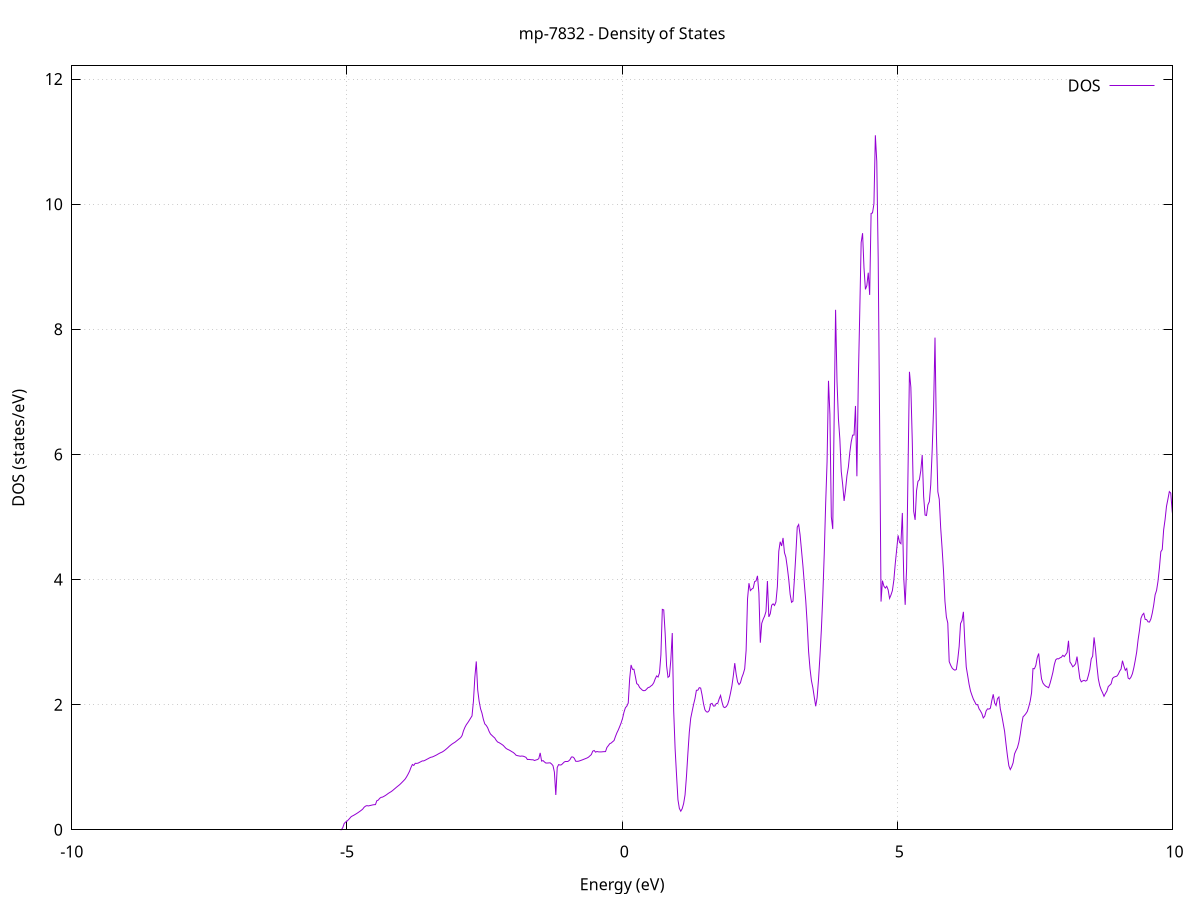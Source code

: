 set title 'mp-7832 - Density of States'
set xlabel 'Energy (eV)'
set ylabel 'DOS (states/eV)'
set grid
set xrange [-10:10]
set yrange [0:12.211]
set xzeroaxis lt -1
set terminal png size 800,600
set output 'mp-7832_dos_gnuplot.png'
plot '-' using 1:2 with lines title 'DOS'
-32.610600 0.000000
-32.584800 0.000000
-32.559000 0.000000
-32.533200 0.000000
-32.507400 0.000000
-32.481600 0.000000
-32.455800 0.000000
-32.430000 0.000000
-32.404200 0.000000
-32.378400 0.000000
-32.352600 0.000000
-32.326800 0.000000
-32.300900 0.000000
-32.275100 0.000000
-32.249300 0.000000
-32.223500 0.000000
-32.197700 0.000000
-32.171900 0.000000
-32.146100 0.000000
-32.120300 0.000000
-32.094500 0.000000
-32.068700 0.000000
-32.042900 0.000000
-32.017100 0.000000
-31.991300 0.000000
-31.965500 0.000000
-31.939700 0.000000
-31.913900 0.000000
-31.888100 0.000000
-31.862300 0.000000
-31.836400 0.000000
-31.810600 0.000000
-31.784800 0.000000
-31.759000 0.000000
-31.733200 0.000000
-31.707400 0.000000
-31.681600 0.000000
-31.655800 0.000000
-31.630000 0.000000
-31.604200 0.000000
-31.578400 0.000000
-31.552600 0.000000
-31.526800 0.000000
-31.501000 0.000000
-31.475200 0.000000
-31.449400 0.000000
-31.423600 0.000000
-31.397800 0.000000
-31.371900 0.000000
-31.346100 0.000000
-31.320300 0.000000
-31.294500 0.000000
-31.268700 0.000000
-31.242900 0.000000
-31.217100 0.000000
-31.191300 0.000000
-31.165500 0.000000
-31.139700 0.000000
-31.113900 0.000000
-31.088100 0.000000
-31.062300 0.000000
-31.036500 0.000000
-31.010700 0.000000
-30.984900 0.000000
-30.959100 0.000000
-30.933300 0.000000
-30.907500 0.000000
-30.881600 0.000000
-30.855800 0.000000
-30.830000 0.000000
-30.804200 0.000000
-30.778400 0.000000
-30.752600 0.000000
-30.726800 0.000000
-30.701000 0.000000
-30.675200 0.000000
-30.649400 0.000000
-30.623600 0.000000
-30.597800 0.000000
-30.572000 0.000000
-30.546200 0.000000
-30.520400 0.000000
-30.494600 0.000000
-30.468800 0.000000
-30.443000 0.000000
-30.417100 0.000000
-30.391300 0.000000
-30.365500 0.000000
-30.339700 0.000000
-30.313900 0.000000
-30.288100 0.000000
-30.262300 1.275200
-30.236500 8.043800
-30.210700 19.787100
-30.184900 53.174400
-30.159100 44.270900
-30.133300 32.293400
-30.107500 29.668900
-30.081700 30.705300
-30.055900 24.231200
-30.030100 15.321700
-30.004300 19.024000
-29.978500 18.963200
-29.952600 20.141800
-29.926800 20.741100
-29.901000 28.438900
-29.875200 27.220300
-29.849400 25.621400
-29.823600 40.184400
-29.797800 30.275600
-29.772000 31.584700
-29.746200 44.338800
-29.720400 42.135200
-29.694600 35.452100
-29.668800 31.538500
-29.643000 40.982300
-29.617200 39.450000
-29.591400 54.500700
-29.565600 51.320700
-29.539800 37.142100
-29.514000 22.270800
-29.488100 22.275100
-29.462300 0.000000
-29.436500 0.000000
-29.410700 0.000000
-29.384900 0.000000
-29.359100 0.000000
-29.333300 0.000000
-29.307500 0.000000
-29.281700 0.000000
-29.255900 0.000000
-29.230100 0.000000
-29.204300 0.000000
-29.178500 0.000000
-29.152700 0.000000
-29.126900 0.000000
-29.101100 0.000000
-29.075300 0.000000
-29.049500 0.000000
-29.023700 0.000000
-28.997800 0.000000
-28.972000 0.000000
-28.946200 0.000000
-28.920400 0.000000
-28.894600 0.000000
-28.868800 0.000000
-28.843000 0.000000
-28.817200 0.000000
-28.791400 0.000000
-28.765600 0.000000
-28.739800 0.000000
-28.714000 0.000000
-28.688200 0.000000
-28.662400 0.000000
-28.636600 0.000000
-28.610800 0.000000
-28.585000 0.000000
-28.559200 0.000000
-28.533300 0.000000
-28.507500 0.000000
-28.481700 0.000000
-28.455900 0.000000
-28.430100 0.000000
-28.404300 0.000000
-28.378500 0.000000
-28.352700 0.000000
-28.326900 0.000000
-28.301100 0.000000
-28.275300 0.000000
-28.249500 0.000000
-28.223700 0.000000
-28.197900 0.000000
-28.172100 0.000000
-28.146300 0.000000
-28.120500 0.000000
-28.094700 0.000000
-28.068800 0.000000
-28.043000 0.000000
-28.017200 0.000000
-27.991400 0.000000
-27.965600 0.000000
-27.939800 0.000000
-27.914000 0.000000
-27.888200 0.000000
-27.862400 0.000000
-27.836600 0.000000
-27.810800 0.000000
-27.785000 0.000000
-27.759200 0.000000
-27.733400 0.000000
-27.707600 0.000000
-27.681800 0.000000
-27.656000 0.000000
-27.630200 0.000000
-27.604400 0.000000
-27.578500 0.000000
-27.552700 0.000000
-27.526900 0.000000
-27.501100 0.000000
-27.475300 0.000000
-27.449500 0.000000
-27.423700 0.000000
-27.397900 0.000000
-27.372100 0.000000
-27.346300 0.000000
-27.320500 0.000000
-27.294700 0.000000
-27.268900 0.000000
-27.243100 0.000000
-27.217300 0.000000
-27.191500 0.000000
-27.165700 0.000000
-27.139900 0.000000
-27.114000 0.000000
-27.088200 0.000000
-27.062400 0.000000
-27.036600 0.000000
-27.010800 0.000000
-26.985000 0.000000
-26.959200 0.000000
-26.933400 0.000000
-26.907600 0.000000
-26.881800 0.000000
-26.856000 0.000000
-26.830200 0.000000
-26.804400 0.000000
-26.778600 0.000000
-26.752800 0.000000
-26.727000 0.000000
-26.701200 0.000000
-26.675400 0.000000
-26.649500 0.000000
-26.623700 0.000000
-26.597900 0.000000
-26.572100 0.000000
-26.546300 0.000000
-26.520500 0.000000
-26.494700 0.000000
-26.468900 0.000000
-26.443100 0.000000
-26.417300 0.000000
-26.391500 0.000000
-26.365700 0.000000
-26.339900 0.000000
-26.314100 0.000000
-26.288300 0.000000
-26.262500 0.000000
-26.236700 0.000000
-26.210900 0.000000
-26.185100 0.000000
-26.159200 0.000000
-26.133400 0.000000
-26.107600 0.000000
-26.081800 0.000000
-26.056000 0.000000
-26.030200 0.000000
-26.004400 0.000000
-25.978600 0.000000
-25.952800 0.000000
-25.927000 0.000000
-25.901200 0.000000
-25.875400 0.000000
-25.849600 0.000000
-25.823800 0.000000
-25.798000 0.000000
-25.772200 0.000000
-25.746400 0.000000
-25.720600 0.000000
-25.694700 0.000000
-25.668900 0.000000
-25.643100 0.000000
-25.617300 0.000000
-25.591500 0.000000
-25.565700 0.000000
-25.539900 0.000000
-25.514100 0.000000
-25.488300 0.000000
-25.462500 0.000000
-25.436700 0.000000
-25.410900 0.000000
-25.385100 0.000000
-25.359300 0.000000
-25.333500 0.000000
-25.307700 0.000000
-25.281900 0.000000
-25.256100 0.000000
-25.230200 0.000000
-25.204400 0.000000
-25.178600 0.000000
-25.152800 0.000000
-25.127000 0.000000
-25.101200 0.000000
-25.075400 0.000000
-25.049600 0.000000
-25.023800 0.000000
-24.998000 0.000000
-24.972200 0.000000
-24.946400 0.000000
-24.920600 0.000000
-24.894800 0.000000
-24.869000 0.000000
-24.843200 0.000000
-24.817400 0.000000
-24.791600 0.000000
-24.765800 0.000000
-24.739900 0.000000
-24.714100 0.000000
-24.688300 0.000000
-24.662500 0.000000
-24.636700 0.000000
-24.610900 0.000000
-24.585100 0.000000
-24.559300 0.000000
-24.533500 0.000000
-24.507700 0.000000
-24.481900 0.000000
-24.456100 0.000000
-24.430300 0.000000
-24.404500 0.000000
-24.378700 0.000000
-24.352900 0.000000
-24.327100 0.000000
-24.301300 0.000000
-24.275400 0.000000
-24.249600 0.000000
-24.223800 0.000000
-24.198000 0.000000
-24.172200 0.000000
-24.146400 0.000000
-24.120600 0.000000
-24.094800 0.000000
-24.069000 0.000000
-24.043200 0.000000
-24.017400 0.000000
-23.991600 0.000000
-23.965800 0.000000
-23.940000 0.000000
-23.914200 0.000000
-23.888400 0.000000
-23.862600 0.000000
-23.836800 0.000000
-23.810900 0.000000
-23.785100 0.000000
-23.759300 0.000000
-23.733500 0.000000
-23.707700 0.000000
-23.681900 0.000000
-23.656100 0.000000
-23.630300 0.000000
-23.604500 0.000000
-23.578700 0.000000
-23.552900 0.000000
-23.527100 0.000000
-23.501300 0.000000
-23.475500 0.000000
-23.449700 0.000000
-23.423900 0.000000
-23.398100 0.000000
-23.372300 0.000000
-23.346500 0.000000
-23.320600 0.000000
-23.294800 0.000000
-23.269000 0.000000
-23.243200 0.000000
-23.217400 0.000000
-23.191600 0.000000
-23.165800 0.000000
-23.140000 0.000000
-23.114200 0.000000
-23.088400 0.000000
-23.062600 0.000000
-23.036800 0.000000
-23.011000 0.000000
-22.985200 0.000000
-22.959400 0.000000
-22.933600 0.000000
-22.907800 0.000000
-22.882000 0.000000
-22.856100 0.000000
-22.830300 0.000000
-22.804500 0.000000
-22.778700 0.000000
-22.752900 0.000000
-22.727100 0.000000
-22.701300 0.000000
-22.675500 0.000000
-22.649700 0.000000
-22.623900 0.000000
-22.598100 0.000000
-22.572300 0.000000
-22.546500 0.000000
-22.520700 0.000000
-22.494900 0.000000
-22.469100 0.000000
-22.443300 0.000000
-22.417500 0.000000
-22.391600 0.000000
-22.365800 0.000000
-22.340000 0.000000
-22.314200 0.000000
-22.288400 0.000000
-22.262600 0.000000
-22.236800 0.000000
-22.211000 0.000000
-22.185200 0.000000
-22.159400 0.000000
-22.133600 0.000000
-22.107800 0.000000
-22.082000 0.000000
-22.056200 0.000000
-22.030400 0.000000
-22.004600 0.000000
-21.978800 0.000000
-21.953000 0.000000
-21.927200 0.000000
-21.901300 0.000000
-21.875500 0.000000
-21.849700 0.000000
-21.823900 0.000000
-21.798100 0.000000
-21.772300 0.000000
-21.746500 0.000000
-21.720700 0.000000
-21.694900 0.000000
-21.669100 0.000000
-21.643300 0.000000
-21.617500 0.000000
-21.591700 0.000000
-21.565900 0.000000
-21.540100 0.000000
-21.514300 0.000000
-21.488500 0.000000
-21.462700 0.000000
-21.436800 0.000000
-21.411000 0.000000
-21.385200 0.000000
-21.359400 0.000000
-21.333600 0.000000
-21.307800 0.000000
-21.282000 0.000000
-21.256200 0.000000
-21.230400 0.000000
-21.204600 0.000000
-21.178800 0.000000
-21.153000 0.000000
-21.127200 0.000000
-21.101400 0.000000
-21.075600 0.000000
-21.049800 0.000000
-21.024000 0.000000
-20.998200 0.000000
-20.972300 0.000000
-20.946500 0.000000
-20.920700 0.000000
-20.894900 0.000000
-20.869100 0.000000
-20.843300 0.000000
-20.817500 0.000000
-20.791700 0.000000
-20.765900 0.000000
-20.740100 0.000000
-20.714300 0.000000
-20.688500 0.000000
-20.662700 0.000000
-20.636900 0.000000
-20.611100 0.000000
-20.585300 0.000000
-20.559500 0.000000
-20.533700 0.000000
-20.507900 0.000000
-20.482000 0.000000
-20.456200 0.000000
-20.430400 0.000000
-20.404600 0.000000
-20.378800 0.000000
-20.353000 0.000000
-20.327200 0.000000
-20.301400 0.000000
-20.275600 0.000000
-20.249800 0.000000
-20.224000 0.000000
-20.198200 0.000000
-20.172400 0.000000
-20.146600 0.000000
-20.120800 0.000000
-20.095000 0.000000
-20.069200 0.000000
-20.043400 0.000000
-20.017500 0.000000
-19.991700 0.000000
-19.965900 0.000000
-19.940100 0.000000
-19.914300 0.000000
-19.888500 0.000000
-19.862700 0.000000
-19.836900 0.000000
-19.811100 0.000000
-19.785300 0.000000
-19.759500 0.000000
-19.733700 0.000000
-19.707900 0.000000
-19.682100 0.000000
-19.656300 0.000000
-19.630500 0.000000
-19.604700 0.000000
-19.578900 0.000000
-19.553000 0.000000
-19.527200 0.000000
-19.501400 0.000000
-19.475600 0.000000
-19.449800 0.000000
-19.424000 0.000000
-19.398200 0.000000
-19.372400 0.000000
-19.346600 0.000000
-19.320800 0.000000
-19.295000 0.000000
-19.269200 0.000000
-19.243400 0.000000
-19.217600 0.000000
-19.191800 0.000000
-19.166000 0.000000
-19.140200 0.000000
-19.114400 0.000000
-19.088600 0.000000
-19.062700 0.000000
-19.036900 0.000000
-19.011100 0.000000
-18.985300 0.000000
-18.959500 0.000000
-18.933700 0.000000
-18.907900 0.000000
-18.882100 0.000000
-18.856300 0.000000
-18.830500 0.000000
-18.804700 0.000000
-18.778900 0.000000
-18.753100 0.000000
-18.727300 0.000000
-18.701500 0.000000
-18.675700 0.000000
-18.649900 0.000000
-18.624100 0.000000
-18.598200 0.000000
-18.572400 0.000000
-18.546600 0.000000
-18.520800 0.000000
-18.495000 0.000000
-18.469200 0.000000
-18.443400 0.000000
-18.417600 0.000000
-18.391800 0.000000
-18.366000 0.000000
-18.340200 0.000000
-18.314400 0.000000
-18.288600 0.000000
-18.262800 0.000000
-18.237000 0.000000
-18.211200 0.000000
-18.185400 0.000000
-18.159600 0.000000
-18.133700 0.000000
-18.107900 0.000000
-18.082100 0.000000
-18.056300 0.000000
-18.030500 0.000000
-18.004700 0.000000
-17.978900 0.000000
-17.953100 0.000000
-17.927300 0.000000
-17.901500 0.000000
-17.875700 0.000000
-17.849900 0.000000
-17.824100 0.000000
-17.798300 0.000000
-17.772500 0.000000
-17.746700 0.000000
-17.720900 0.000000
-17.695100 0.000000
-17.669300 0.000000
-17.643400 0.000000
-17.617600 0.000000
-17.591800 0.000000
-17.566000 0.000000
-17.540200 0.000000
-17.514400 0.000000
-17.488600 0.000000
-17.462800 0.000000
-17.437000 0.000000
-17.411200 0.000000
-17.385400 0.000000
-17.359600 0.000000
-17.333800 0.000000
-17.308000 0.000000
-17.282200 0.000000
-17.256400 0.000000
-17.230600 0.000000
-17.204800 0.000000
-17.178900 0.000000
-17.153100 0.000000
-17.127300 0.000000
-17.101500 0.000000
-17.075700 0.000000
-17.049900 0.000000
-17.024100 0.000000
-16.998300 0.000000
-16.972500 0.000000
-16.946700 0.000000
-16.920900 0.000000
-16.895100 0.000000
-16.869300 0.000000
-16.843500 0.000000
-16.817700 0.000000
-16.791900 0.000000
-16.766100 0.000000
-16.740300 0.000000
-16.714400 0.000000
-16.688600 0.000000
-16.662800 0.000000
-16.637000 0.000000
-16.611200 0.000000
-16.585400 0.000000
-16.559600 0.000000
-16.533800 0.000000
-16.508000 0.000000
-16.482200 0.000000
-16.456400 0.000000
-16.430600 0.000000
-16.404800 0.000000
-16.379000 0.000000
-16.353200 0.000000
-16.327400 0.000000
-16.301600 0.000000
-16.275800 0.000000
-16.250000 0.000000
-16.224100 0.000000
-16.198300 0.000000
-16.172500 0.000000
-16.146700 0.000000
-16.120900 0.000000
-16.095100 0.000000
-16.069300 0.000000
-16.043500 0.000000
-16.017700 0.000000
-15.991900 0.000000
-15.966100 0.000000
-15.940300 0.000000
-15.914500 0.000000
-15.888700 0.000000
-15.862900 0.000000
-15.837100 0.000000
-15.811300 0.000000
-15.785500 0.000000
-15.759600 0.000000
-15.733800 0.000000
-15.708000 0.000000
-15.682200 0.000000
-15.656400 0.000000
-15.630600 0.000000
-15.604800 0.000000
-15.579000 0.000000
-15.553200 0.000000
-15.527400 0.000000
-15.501600 0.000000
-15.475800 0.000000
-15.450000 0.000000
-15.424200 0.000000
-15.398400 0.000000
-15.372600 0.000000
-15.346800 0.000000
-15.321000 0.000000
-15.295100 0.000000
-15.269300 0.000000
-15.243500 0.000000
-15.217700 0.000000
-15.191900 0.000000
-15.166100 0.000000
-15.140300 0.000000
-15.114500 0.000000
-15.088700 0.000000
-15.062900 0.000000
-15.037100 0.000000
-15.011300 0.000000
-14.985500 0.000000
-14.959700 0.000000
-14.933900 0.000000
-14.908100 0.000000
-14.882300 0.000000
-14.856500 0.000000
-14.830600 0.000000
-14.804800 0.000000
-14.779000 0.000000
-14.753200 0.000000
-14.727400 0.000000
-14.701600 0.000000
-14.675800 0.000000
-14.650000 0.000000
-14.624200 0.000000
-14.598400 0.000000
-14.572600 0.000000
-14.546800 0.000000
-14.521000 0.000000
-14.495200 0.000000
-14.469400 0.000000
-14.443600 0.000000
-14.417800 0.000000
-14.392000 0.000000
-14.366200 0.000000
-14.340300 0.000000
-14.314500 0.000000
-14.288700 0.000000
-14.262900 0.000000
-14.237100 0.000000
-14.211300 0.000000
-14.185500 0.000000
-14.159700 0.000000
-14.133900 0.000000
-14.108100 0.000000
-14.082300 0.000000
-14.056500 0.000000
-14.030700 0.000000
-14.004900 0.000000
-13.979100 0.000000
-13.953300 0.000000
-13.927500 0.000000
-13.901700 0.000000
-13.875800 0.000000
-13.850000 0.000000
-13.824200 0.000000
-13.798400 0.000000
-13.772600 0.000000
-13.746800 0.000000
-13.721000 0.000000
-13.695200 0.000000
-13.669400 0.000000
-13.643600 0.000000
-13.617800 0.000000
-13.592000 0.000000
-13.566200 0.000000
-13.540400 0.000000
-13.514600 0.000000
-13.488800 0.000000
-13.463000 0.000000
-13.437200 0.000000
-13.411300 0.000000
-13.385500 0.000000
-13.359700 0.000000
-13.333900 0.000000
-13.308100 0.000000
-13.282300 0.000000
-13.256500 0.000000
-13.230700 0.000000
-13.204900 0.000000
-13.179100 0.000000
-13.153300 0.000000
-13.127500 0.000000
-13.101700 0.000000
-13.075900 0.000000
-13.050100 0.000000
-13.024300 0.000000
-12.998500 0.000000
-12.972700 0.000000
-12.946900 0.000000
-12.921000 0.000000
-12.895200 0.000000
-12.869400 0.000000
-12.843600 0.000000
-12.817800 0.000000
-12.792000 0.000000
-12.766200 0.000000
-12.740400 0.000000
-12.714600 0.000000
-12.688800 0.000000
-12.663000 0.000000
-12.637200 0.000000
-12.611400 0.000000
-12.585600 0.000000
-12.559800 0.000000
-12.534000 0.000000
-12.508200 0.000000
-12.482400 0.000000
-12.456500 0.000000
-12.430700 0.000000
-12.404900 0.000000
-12.379100 0.000000
-12.353300 0.000000
-12.327500 0.000000
-12.301700 0.000000
-12.275900 0.000000
-12.250100 0.000000
-12.224300 0.000000
-12.198500 0.000000
-12.172700 0.000000
-12.146900 0.000000
-12.121100 0.000000
-12.095300 0.000000
-12.069500 0.000000
-12.043700 0.000000
-12.017900 0.000000
-11.992000 0.000000
-11.966200 0.000000
-11.940400 0.000000
-11.914600 0.000000
-11.888800 0.000000
-11.863000 0.000000
-11.837200 0.000000
-11.811400 0.000000
-11.785600 0.000000
-11.759800 0.000000
-11.734000 0.000000
-11.708200 0.000000
-11.682400 0.000000
-11.656600 0.000000
-11.630800 0.000000
-11.605000 0.000000
-11.579200 0.000000
-11.553400 0.000000
-11.527600 0.000000
-11.501700 0.000000
-11.475900 0.000000
-11.450100 0.000000
-11.424300 0.000000
-11.398500 0.000000
-11.372700 0.000000
-11.346900 0.000000
-11.321100 0.000000
-11.295300 0.000000
-11.269500 0.000000
-11.243700 0.000000
-11.217900 0.000000
-11.192100 0.000000
-11.166300 0.000000
-11.140500 0.000000
-11.114700 0.000000
-11.088900 0.000000
-11.063100 0.000000
-11.037200 0.000000
-11.011400 0.000000
-10.985600 0.000000
-10.959800 0.000000
-10.934000 0.000000
-10.908200 0.000000
-10.882400 0.000000
-10.856600 0.000000
-10.830800 0.000000
-10.805000 0.000000
-10.779200 0.000000
-10.753400 0.000000
-10.727600 0.000000
-10.701800 0.000000
-10.676000 0.000000
-10.650200 0.000000
-10.624400 0.000000
-10.598600 0.000000
-10.572700 0.000000
-10.546900 0.000000
-10.521100 0.000000
-10.495300 0.000000
-10.469500 0.000000
-10.443700 0.000000
-10.417900 0.000000
-10.392100 0.000000
-10.366300 0.000000
-10.340500 0.000000
-10.314700 0.000000
-10.288900 0.000000
-10.263100 0.000000
-10.237300 0.000000
-10.211500 0.000000
-10.185700 0.000000
-10.159900 0.000000
-10.134100 0.000000
-10.108300 0.000000
-10.082400 0.000000
-10.056600 0.000000
-10.030800 0.000000
-10.005000 0.000000
-9.979200 0.000000
-9.953400 0.000000
-9.927600 0.000000
-9.901800 0.000000
-9.876000 0.000000
-9.850200 0.000000
-9.824400 0.000000
-9.798600 0.000000
-9.772800 0.000000
-9.747000 0.000000
-9.721200 0.000000
-9.695400 0.000000
-9.669600 0.000000
-9.643800 0.000000
-9.617900 0.000000
-9.592100 0.000000
-9.566300 0.000000
-9.540500 0.000000
-9.514700 0.000000
-9.488900 0.000000
-9.463100 0.000000
-9.437300 0.000000
-9.411500 0.000000
-9.385700 0.000000
-9.359900 0.000000
-9.334100 0.000000
-9.308300 0.000000
-9.282500 0.000000
-9.256700 0.000000
-9.230900 0.000000
-9.205100 0.000000
-9.179300 0.000000
-9.153400 0.000000
-9.127600 0.000000
-9.101800 0.000000
-9.076000 0.000000
-9.050200 0.000000
-9.024400 0.000000
-8.998600 0.000000
-8.972800 0.000000
-8.947000 0.000000
-8.921200 0.000000
-8.895400 0.000000
-8.869600 0.000000
-8.843800 0.000000
-8.818000 0.000000
-8.792200 0.000000
-8.766400 0.000000
-8.740600 0.000000
-8.714800 0.000000
-8.689000 0.000000
-8.663100 0.000000
-8.637300 0.000000
-8.611500 0.000000
-8.585700 0.000000
-8.559900 0.000000
-8.534100 0.000000
-8.508300 0.000000
-8.482500 0.000000
-8.456700 0.000000
-8.430900 0.000000
-8.405100 0.000000
-8.379300 0.000000
-8.353500 0.000000
-8.327700 0.000000
-8.301900 0.000000
-8.276100 0.000000
-8.250300 0.000000
-8.224500 0.000000
-8.198600 0.000000
-8.172800 0.000000
-8.147000 0.000000
-8.121200 0.000000
-8.095400 0.000000
-8.069600 0.000000
-8.043800 0.000000
-8.018000 0.000000
-7.992200 0.000000
-7.966400 0.000000
-7.940600 0.000000
-7.914800 0.000000
-7.889000 0.000000
-7.863200 0.000000
-7.837400 0.000000
-7.811600 0.000000
-7.785800 0.000000
-7.760000 0.000000
-7.734100 0.000000
-7.708300 0.000000
-7.682500 0.000000
-7.656700 0.000000
-7.630900 0.000000
-7.605100 0.000000
-7.579300 0.000000
-7.553500 0.000000
-7.527700 0.000000
-7.501900 0.000000
-7.476100 0.000000
-7.450300 0.000000
-7.424500 0.000000
-7.398700 0.000000
-7.372900 0.000000
-7.347100 0.000000
-7.321300 0.000000
-7.295500 0.000000
-7.269700 0.000000
-7.243800 0.000000
-7.218000 0.000000
-7.192200 0.000000
-7.166400 0.000000
-7.140600 0.000000
-7.114800 0.000000
-7.089000 0.000000
-7.063200 0.000000
-7.037400 0.000000
-7.011600 0.000000
-6.985800 0.000000
-6.960000 0.000000
-6.934200 0.000000
-6.908400 0.000000
-6.882600 0.000000
-6.856800 0.000000
-6.831000 0.000000
-6.805200 0.000000
-6.779300 0.000000
-6.753500 0.000000
-6.727700 0.000000
-6.701900 0.000000
-6.676100 0.000000
-6.650300 0.000000
-6.624500 0.000000
-6.598700 0.000000
-6.572900 0.000000
-6.547100 0.000000
-6.521300 0.000000
-6.495500 0.000000
-6.469700 0.000000
-6.443900 0.000000
-6.418100 0.000000
-6.392300 0.000000
-6.366500 0.000000
-6.340700 0.000000
-6.314800 0.000000
-6.289000 0.000000
-6.263200 0.000000
-6.237400 0.000000
-6.211600 0.000000
-6.185800 0.000000
-6.160000 0.000000
-6.134200 0.000000
-6.108400 0.000000
-6.082600 0.000000
-6.056800 0.000000
-6.031000 0.000000
-6.005200 0.000000
-5.979400 0.000000
-5.953600 0.000000
-5.927800 0.000000
-5.902000 0.000000
-5.876200 0.000000
-5.850400 0.000000
-5.824500 0.000000
-5.798700 0.000000
-5.772900 0.000000
-5.747100 0.000000
-5.721300 0.000000
-5.695500 0.000000
-5.669700 0.000000
-5.643900 0.000000
-5.618100 0.000000
-5.592300 0.000000
-5.566500 0.000000
-5.540700 0.000000
-5.514900 0.000000
-5.489100 0.000000
-5.463300 0.000000
-5.437500 0.000000
-5.411700 0.000000
-5.385900 0.000000
-5.360000 0.000000
-5.334200 0.000000
-5.308400 0.000000
-5.282600 0.000000
-5.256800 0.000000
-5.231000 0.000000
-5.205200 0.000000
-5.179400 0.000000
-5.153600 0.000000
-5.127800 0.000000
-5.102000 0.000700
-5.076200 0.033800
-5.050400 0.100200
-5.024600 0.123700
-4.998800 0.138100
-4.973000 0.160600
-4.947200 0.185800
-4.921400 0.211300
-4.895500 0.223000
-4.869700 0.235500
-4.843900 0.248900
-4.818100 0.263000
-4.792300 0.278200
-4.766500 0.294200
-4.740700 0.311100
-4.714900 0.329300
-4.689100 0.359600
-4.663300 0.377700
-4.637500 0.386200
-4.611700 0.381200
-4.585900 0.386300
-4.560100 0.391600
-4.534300 0.397300
-4.508500 0.401100
-4.482700 0.402600
-4.456900 0.465100
-4.431100 0.474300
-4.405200 0.502700
-4.379400 0.518500
-4.353600 0.522400
-4.327800 0.534800
-4.302000 0.548000
-4.276200 0.563700
-4.250400 0.580700
-4.224600 0.595400
-4.198800 0.608800
-4.173000 0.625600
-4.147200 0.645000
-4.121400 0.664200
-4.095600 0.683600
-4.069800 0.701800
-4.044000 0.720000
-4.018200 0.741800
-3.992400 0.764700
-3.966600 0.788100
-3.940700 0.813000
-3.914900 0.849000
-3.889100 0.889700
-3.863300 0.935100
-3.837500 0.995300
-3.811700 1.043400
-3.785900 1.028900
-3.760100 1.062700
-3.734300 1.061000
-3.708500 1.065300
-3.682700 1.077300
-3.656900 1.088800
-3.631100 1.100800
-3.605300 1.101100
-3.579500 1.111700
-3.553700 1.124000
-3.527900 1.135800
-3.502100 1.148400
-3.476200 1.159100
-3.450400 1.163600
-3.424600 1.173400
-3.398800 1.184300
-3.373000 1.195700
-3.347200 1.208900
-3.321400 1.222000
-3.295600 1.233100
-3.269800 1.243100
-3.244000 1.257600
-3.218200 1.274600
-3.192400 1.293300
-3.166600 1.313100
-3.140800 1.334900
-3.115000 1.353800
-3.089200 1.371300
-3.063400 1.385900
-3.037600 1.399500
-3.011800 1.417800
-2.985900 1.436000
-2.960100 1.454300
-2.934300 1.472200
-2.908500 1.506600
-2.882700 1.582200
-2.856900 1.637100
-2.831100 1.679800
-2.805300 1.711400
-2.779500 1.746600
-2.753700 1.783900
-2.727900 1.820000
-2.702100 2.054900
-2.676300 2.438500
-2.650500 2.691000
-2.624700 2.236500
-2.598900 2.056200
-2.573100 1.936100
-2.547300 1.865700
-2.521400 1.765000
-2.495600 1.692200
-2.469800 1.668600
-2.444000 1.632300
-2.418200 1.574400
-2.392400 1.531100
-2.366600 1.509100
-2.340800 1.487400
-2.315000 1.467700
-2.289200 1.431200
-2.263400 1.403500
-2.237600 1.393500
-2.211800 1.379500
-2.186000 1.364800
-2.160200 1.348200
-2.134400 1.323100
-2.108600 1.300100
-2.082800 1.286500
-2.056900 1.276100
-2.031100 1.263700
-2.005300 1.249100
-1.979500 1.236300
-1.953700 1.217400
-1.927900 1.192000
-1.902100 1.184800
-1.876300 1.180300
-1.850500 1.175700
-1.824700 1.178700
-1.798900 1.176700
-1.773100 1.168100
-1.747300 1.157400
-1.721500 1.123300
-1.695700 1.125000
-1.669900 1.121700
-1.644100 1.119100
-1.618300 1.118800
-1.592400 1.107300
-1.566600 1.115400
-1.540800 1.121800
-1.515000 1.136500
-1.489200 1.228600
-1.463400 1.097800
-1.437600 1.106100
-1.411800 1.084100
-1.386000 1.066400
-1.360200 1.066600
-1.334400 1.068600
-1.308600 1.070600
-1.282800 1.052400
-1.257000 1.026100
-1.231200 0.922400
-1.205400 0.556500
-1.179600 0.996400
-1.153800 1.041800
-1.128000 1.034800
-1.102100 1.039500
-1.076300 1.062000
-1.050500 1.084500
-1.024700 1.090800
-0.998900 1.090800
-0.973100 1.099200
-0.947300 1.122000
-0.921500 1.163100
-0.895700 1.164000
-0.869900 1.143600
-0.844100 1.095800
-0.818300 1.093700
-0.792500 1.096100
-0.766700 1.103500
-0.740900 1.111800
-0.715100 1.120300
-0.689300 1.129500
-0.663500 1.138100
-0.637600 1.147700
-0.611800 1.160500
-0.586000 1.181300
-0.560200 1.201600
-0.534400 1.256700
-0.508600 1.267200
-0.482800 1.241100
-0.457000 1.250900
-0.431200 1.245400
-0.405400 1.245200
-0.379600 1.244600
-0.353800 1.247300
-0.328000 1.249000
-0.302200 1.249800
-0.276400 1.316100
-0.250600 1.345000
-0.224800 1.376400
-0.199000 1.386700
-0.173100 1.407500
-0.147300 1.426300
-0.121500 1.491400
-0.095700 1.548900
-0.069900 1.596100
-0.044100 1.651100
-0.018300 1.709000
0.007500 1.780600
0.033300 1.879100
0.059100 1.950800
0.084900 1.976400
0.110700 2.026200
0.136500 2.415100
0.162300 2.634700
0.188100 2.563900
0.213900 2.566300
0.239700 2.452600
0.265500 2.335600
0.291300 2.319800
0.317200 2.274700
0.343000 2.252700
0.368800 2.230700
0.394600 2.222600
0.420400 2.227200
0.446200 2.249700
0.472000 2.273300
0.497800 2.279700
0.523600 2.299000
0.549400 2.315900
0.575200 2.351900
0.601000 2.413400
0.626800 2.459700
0.652600 2.441400
0.678400 2.507600
0.704200 2.795400
0.730000 3.523300
0.755800 3.514600
0.781700 3.136000
0.807500 2.622000
0.833300 2.436700
0.859100 2.455800
0.884900 2.720900
0.910700 3.145100
0.936500 1.901400
0.962300 1.296700
0.988100 0.877500
1.013900 0.480300
1.039700 0.340600
1.065500 0.296700
1.091300 0.337200
1.117100 0.418400
1.142900 0.556800
1.168700 0.852900
1.194500 1.218900
1.220300 1.560300
1.246200 1.784100
1.272000 1.894600
1.297800 2.003100
1.323600 2.097500
1.349400 2.229900
1.375200 2.230400
1.401000 2.271700
1.426800 2.265200
1.452600 2.153200
1.478400 2.014200
1.504200 1.918100
1.530000 1.886200
1.555800 1.881100
1.581600 1.906000
1.607400 2.010700
1.633200 2.020700
1.659000 1.977500
1.684800 1.978900
1.710600 2.017300
1.736500 2.020700
1.762300 2.090500
1.788100 2.147400
1.813900 2.044100
1.839700 1.965000
1.865500 1.953000
1.891300 1.968700
1.917100 2.003600
1.942900 2.080200
1.968700 2.183700
1.994500 2.301100
2.020300 2.463100
2.046100 2.663400
2.071900 2.485300
2.097700 2.363100
2.123500 2.321200
2.149300 2.349000
2.175100 2.434600
2.201000 2.494000
2.226800 2.573800
2.252600 2.866800
2.278400 3.691800
2.304200 3.941300
2.330000 3.823900
2.355800 3.847800
2.381600 3.862900
2.407400 3.966500
2.433200 3.978700
2.459000 4.058900
2.484800 3.785000
2.510600 2.989900
2.536400 3.299200
2.562200 3.365400
2.588000 3.414600
2.613800 3.490700
2.639600 3.976700
2.665500 3.403400
2.691300 3.452500
2.717100 3.590200
2.742900 3.611500
2.768700 3.585700
2.794500 3.642400
2.820300 3.887300
2.846100 4.451700
2.871900 4.604100
2.897700 4.536300
2.923500 4.664900
2.949300 4.429600
2.975100 4.356300
3.000900 4.194000
3.026700 4.005600
3.052500 3.763300
3.078300 3.636000
3.104100 3.654400
3.129900 4.007000
3.155800 4.398500
3.181600 4.839200
3.207400 4.878900
3.233200 4.714900
3.259000 4.467200
3.284800 4.219900
3.310600 3.931900
3.336400 3.659200
3.362200 3.295400
3.388000 2.847300
3.413800 2.573800
3.439600 2.382800
3.465400 2.271100
3.491200 2.118500
3.517000 1.974300
3.542800 2.114300
3.568600 2.409400
3.594400 2.778200
3.620300 3.206400
3.646100 3.740500
3.671900 4.404500
3.697700 5.205200
3.723500 5.881900
3.749300 7.176900
3.775100 6.641300
3.800900 5.001200
3.826700 4.807200
3.852500 6.610900
3.878300 8.311500
3.904100 7.169800
3.929900 6.568300
3.955700 6.246400
3.981500 5.726300
4.007300 5.515500
4.033100 5.256500
4.058900 5.435600
4.084800 5.660500
4.110600 5.798700
4.136400 6.029100
4.162200 6.201900
4.188000 6.308000
4.213800 6.310100
4.239600 6.775200
4.265400 5.650700
4.291200 7.178100
4.317000 8.255200
4.342800 9.387400
4.368600 9.536800
4.394400 8.983900
4.420200 8.638500
4.446000 8.698900
4.471800 8.905000
4.497600 8.550200
4.523400 9.852300
4.549200 9.860500
4.575100 10.005400
4.600900 11.101100
4.626700 10.683500
4.652500 9.131900
4.678300 6.526500
4.704100 3.647500
4.729900 3.982000
4.755700 3.895300
4.781500 3.863600
4.807300 3.892600
4.833100 3.835500
4.858900 3.698800
4.884700 3.753600
4.910500 3.823700
4.936300 3.986900
4.962100 4.250100
4.987900 4.476500
5.013700 4.706600
5.039600 4.595300
5.065400 4.573200
5.091200 5.064300
5.117000 4.023000
5.142800 3.595500
5.168600 4.185200
5.194400 5.739700
5.220200 7.320800
5.246000 7.073900
5.271800 6.213000
5.297600 5.090900
5.323400 4.953600
5.349200 5.420100
5.375000 5.569300
5.400800 5.595100
5.426600 5.739500
5.452400 5.991000
5.478200 5.329300
5.504100 5.031200
5.529900 5.023300
5.555700 5.193300
5.581500 5.244900
5.607300 5.515200
5.633100 6.058300
5.658900 6.737500
5.684700 7.867100
5.710500 6.315200
5.736300 5.403800
5.762100 5.282500
5.787900 4.827100
5.813700 4.496700
5.839500 4.134400
5.865300 3.653200
5.891100 3.402300
5.916900 3.304800
5.942700 2.688000
5.968500 2.631700
5.994400 2.587500
6.020200 2.563300
6.046000 2.551400
6.071800 2.561800
6.097600 2.719000
6.123400 2.928400
6.149200 3.297500
6.175000 3.342800
6.200800 3.483900
6.226600 2.995900
6.252400 2.602500
6.278200 2.465600
6.304000 2.325200
6.329800 2.218400
6.355600 2.150800
6.381400 2.089300
6.407200 2.045100
6.433000 2.000100
6.458900 2.000900
6.484700 1.934800
6.510500 1.900400
6.536300 1.857400
6.562100 1.787900
6.587900 1.815500
6.613700 1.899300
6.639500 1.933100
6.665300 1.928500
6.691100 1.944300
6.716900 2.065700
6.742700 2.165800
6.768500 2.026000
6.794300 1.986600
6.820100 2.096100
6.845900 2.122700
6.871700 1.931700
6.897500 1.827600
6.923400 1.700800
6.949200 1.573100
6.975000 1.369400
7.000800 1.181900
7.026600 1.021400
7.052400 0.962800
7.078200 1.007200
7.104000 1.071200
7.129800 1.212100
7.155600 1.264700
7.181400 1.310100
7.207200 1.394300
7.233000 1.523600
7.258800 1.683500
7.284600 1.805800
7.310400 1.828300
7.336200 1.856800
7.362000 1.891800
7.387800 1.964600
7.413700 2.052800
7.439500 2.191200
7.465300 2.577800
7.491100 2.573800
7.516900 2.627600
7.542700 2.753800
7.568500 2.817600
7.594300 2.596300
7.620100 2.413100
7.645900 2.346100
7.671700 2.315900
7.697500 2.294500
7.723300 2.283100
7.749100 2.271000
7.774900 2.339400
7.800700 2.424500
7.826500 2.516700
7.852300 2.639400
7.878200 2.716600
7.904000 2.735000
7.929800 2.732000
7.955600 2.748600
7.981400 2.758700
8.007200 2.789000
8.033000 2.768600
8.058800 2.799400
8.084600 2.833100
8.110400 3.021100
8.136200 2.683800
8.162000 2.649500
8.187800 2.605200
8.213600 2.624400
8.239400 2.654900
8.265200 2.768400
8.291000 2.586900
8.316800 2.416100
8.342700 2.364700
8.368500 2.380500
8.394300 2.388400
8.420100 2.376400
8.445900 2.389600
8.471700 2.467500
8.497500 2.562900
8.523300 2.729500
8.549100 2.775000
8.574900 3.075400
8.600700 2.881600
8.626500 2.621300
8.652300 2.412100
8.678100 2.303100
8.703900 2.238100
8.729700 2.190300
8.755500 2.133400
8.781300 2.178700
8.807100 2.216600
8.833000 2.289100
8.858800 2.310900
8.884600 2.333600
8.910400 2.419200
8.936200 2.439700
8.962000 2.448300
8.987800 2.455100
9.013600 2.484700
9.039400 2.534700
9.065200 2.569200
9.091000 2.702400
9.116800 2.618500
9.142600 2.549300
9.168400 2.578500
9.194200 2.424800
9.220000 2.409500
9.245800 2.440200
9.271600 2.494700
9.297500 2.590500
9.323300 2.708400
9.349100 2.841300
9.374900 3.037300
9.400700 3.191000
9.426500 3.378200
9.452300 3.434700
9.478100 3.459800
9.503900 3.363000
9.529700 3.359400
9.555500 3.323800
9.581300 3.320200
9.607100 3.368700
9.632900 3.464400
9.658700 3.593000
9.684500 3.756700
9.710300 3.825100
9.736100 3.969900
9.762000 4.181800
9.787800 4.444100
9.813600 4.479800
9.839400 4.795800
9.865200 4.958900
9.891000 5.171300
9.916800 5.284800
9.942600 5.405500
9.968400 5.382000
9.994200 5.095400
10.020000 4.905000
10.045800 4.609300
10.071600 4.377200
10.097400 4.119400
10.123200 4.063400
10.149000 4.097200
10.174800 4.068700
10.200600 4.082700
10.226400 4.138100
10.252300 4.211100
10.278100 4.328700
10.303900 4.547300
10.329700 4.826100
10.355500 5.228100
10.381300 5.369400
10.407100 5.509500
10.432900 5.721800
10.458700 5.957400
10.484500 6.236900
10.510300 6.294000
10.536100 6.062700
10.561900 5.966200
10.587700 5.791500
10.613500 5.719600
10.639300 5.621400
10.665100 5.538500
10.690900 5.577700
10.716800 5.645100
10.742600 5.623300
10.768400 5.637000
10.794200 5.809000
10.820000 6.099100
10.845800 6.023000
10.871600 5.897900
10.897400 5.786300
10.923200 5.676000
10.949000 5.571000
10.974800 5.467400
11.000600 5.392500
11.026400 5.406200
11.052200 5.465700
11.078000 5.642300
11.103800 5.820100
11.129600 6.155100
11.155400 6.228300
11.181300 6.607200
11.207100 6.954400
11.232900 7.400700
11.258700 7.217900
11.284500 7.059200
11.310300 6.813000
11.336100 6.740100
11.361900 6.651000
11.387700 6.695200
11.413500 7.552100
11.439300 8.024700
11.465100 7.463500
11.490900 7.314300
11.516700 8.790800
11.542500 7.959800
11.568300 7.115800
11.594100 5.670600
11.619900 4.858200
11.645700 4.580600
11.671600 4.349900
11.697400 4.169400
11.723200 3.879800
11.749000 3.437200
11.774800 3.203500
11.800600 3.064000
11.826400 2.936700
11.852200 2.805200
11.878000 2.729200
11.903800 2.656500
11.929600 2.571500
11.955400 2.482700
11.981200 2.383400
12.007000 2.245900
12.032800 2.105400
12.058600 1.970800
12.084400 1.869500
12.110200 1.820100
12.136100 1.799700
12.161900 1.787600
12.187700 1.782000
12.213500 1.780600
12.239300 1.782200
12.265100 1.788500
12.290900 1.798800
12.316700 1.813100
12.342500 1.834200
12.368300 1.859300
12.394100 1.882400
12.419900 1.902000
12.445700 1.920700
12.471500 1.945400
12.497300 1.996300
12.523100 2.096000
12.548900 2.191900
12.574700 2.323900
12.600600 2.472600
12.626400 2.606000
12.652200 2.734800
12.678000 2.868600
12.703800 3.048300
12.729600 3.249900
12.755400 3.409500
12.781200 3.536800
12.807000 3.696300
12.832800 3.702400
12.858600 3.891700
12.884400 4.236200
12.910200 4.375300
12.936000 4.232100
12.961800 4.244000
12.987600 4.233500
13.013400 4.213200
13.039200 4.168800
13.065100 4.126800
13.090900 4.130200
13.116700 4.119200
13.142500 4.104000
13.168300 3.832100
13.194100 3.724200
13.219900 3.581700
13.245700 3.458800
13.271500 3.362000
13.297300 3.286900
13.323100 3.157200
13.348900 3.090800
13.374700 2.938500
13.400500 2.927100
13.426300 2.872700
13.452100 3.025800
13.477900 3.240300
13.503700 3.319500
13.529500 3.351500
13.555400 3.315300
13.581200 3.339500
13.607000 3.411700
13.632800 3.471700
13.658600 3.534400
13.684400 3.519500
13.710200 3.597100
13.736000 3.581000
13.761800 3.576100
13.787600 3.647100
13.813400 3.775000
13.839200 3.888600
13.865000 4.203900
13.890800 4.466600
13.916600 4.203800
13.942400 4.081300
13.968200 4.054300
13.994000 4.014300
14.019900 4.029700
14.045700 4.232600
14.071500 4.185000
14.097300 4.292300
14.123100 4.634700
14.148900 4.494100
14.174700 4.332600
14.200500 4.452400
14.226300 4.713900
14.252100 4.703800
14.277900 4.737900
14.303700 4.540600
14.329500 4.574100
14.355300 4.644400
14.381100 4.677500
14.406900 4.589300
14.432700 4.567900
14.458500 4.707300
14.484400 4.968300
14.510200 4.960200
14.536000 5.093900
14.561800 4.372500
14.587600 4.200900
14.613400 4.187800
14.639200 4.148600
14.665000 4.193000
14.690800 4.173900
14.716600 4.136400
14.742400 4.174300
14.768200 4.220700
14.794000 4.352300
14.819800 4.453100
14.845600 4.418400
14.871400 4.382300
14.897200 4.264500
14.923000 4.312200
14.948800 4.487300
14.974700 4.471700
15.000500 4.430800
15.026300 4.275900
15.052100 4.304200
15.077900 5.064900
15.103700 4.693900
15.129500 4.443500
15.155300 4.465200
15.181100 4.921900
15.206900 4.869200
15.232700 4.582300
15.258500 4.375200
15.284300 3.899500
15.310100 3.504200
15.335900 3.091300
15.361700 2.793100
15.387500 2.587200
15.413300 2.484200
15.439200 2.519200
15.465000 2.659800
15.490800 2.657900
15.516600 2.755600
15.542400 2.847400
15.568200 2.880900
15.594000 2.975300
15.619800 3.204700
15.645600 2.780600
15.671400 2.407400
15.697200 2.167100
15.723000 2.009500
15.748800 1.809800
15.774600 1.633500
15.800400 1.524800
15.826200 1.470300
15.852000 1.346300
15.877800 1.233800
15.903700 1.086900
15.929500 0.958700
15.955300 0.851200
15.981100 0.756900
16.006900 0.684800
16.032700 0.636000
16.058500 0.592100
16.084300 0.553100
16.110100 0.516800
16.135900 0.485300
16.161700 0.460100
16.187500 0.440100
16.213300 0.421000
16.239100 0.402300
16.264900 0.384600
16.290700 0.368700
16.316500 0.354500
16.342300 0.341000
16.368100 0.329400
16.394000 0.320400
16.419800 0.312900
16.445600 0.292500
16.471400 0.262600
16.497200 0.219000
16.523000 0.171700
16.548800 0.147300
16.574600 0.102100
16.600400 0.056600
16.626200 0.018500
16.652000 0.000100
16.677800 0.000000
16.703600 0.000000
16.729400 0.000000
16.755200 0.000000
16.781000 0.000000
16.806800 0.000000
16.832600 0.000000
16.858500 0.000000
16.884300 0.000000
16.910100 0.000000
16.935900 0.000000
16.961700 0.000000
16.987500 0.000000
17.013300 0.000000
17.039100 0.000000
17.064900 0.000000
17.090700 0.000000
17.116500 0.000000
17.142300 0.000000
17.168100 0.000000
17.193900 0.000000
17.219700 0.000000
17.245500 0.000000
17.271300 0.000000
17.297100 0.000000
17.323000 0.000000
17.348800 0.000000
17.374600 0.000000
17.400400 0.000000
17.426200 0.000000
17.452000 0.000000
17.477800 0.000000
17.503600 0.000000
17.529400 0.000000
17.555200 0.000000
17.581000 0.000000
17.606800 0.000000
17.632600 0.000000
17.658400 0.000000
17.684200 0.000000
17.710000 0.000000
17.735800 0.000000
17.761600 0.000000
17.787400 0.000000
17.813300 0.000000
17.839100 0.000000
17.864900 0.000000
17.890700 0.000000
17.916500 0.000000
17.942300 0.000000
17.968100 0.000000
17.993900 0.000000
18.019700 0.000000
18.045500 0.000000
18.071300 0.000000
18.097100 0.000000
18.122900 0.000000
18.148700 0.000000
18.174500 0.000000
18.200300 0.000000
18.226100 0.000000
18.251900 0.000000
18.277800 0.000000
18.303600 0.000000
18.329400 0.000000
18.355200 0.000000
18.381000 0.000000
18.406800 0.000000
18.432600 0.000000
18.458400 0.000000
18.484200 0.000000
18.510000 0.000000
18.535800 0.000000
18.561600 0.000000
18.587400 0.000000
18.613200 0.000000
18.639000 0.000000
18.664800 0.000000
18.690600 0.000000
18.716400 0.000000
18.742300 0.000000
18.768100 0.000000
18.793900 0.000000
18.819700 0.000000
18.845500 0.000000
18.871300 0.000000
18.897100 0.000000
18.922900 0.000000
18.948700 0.000000
18.974500 0.000000
19.000300 0.000000
e
